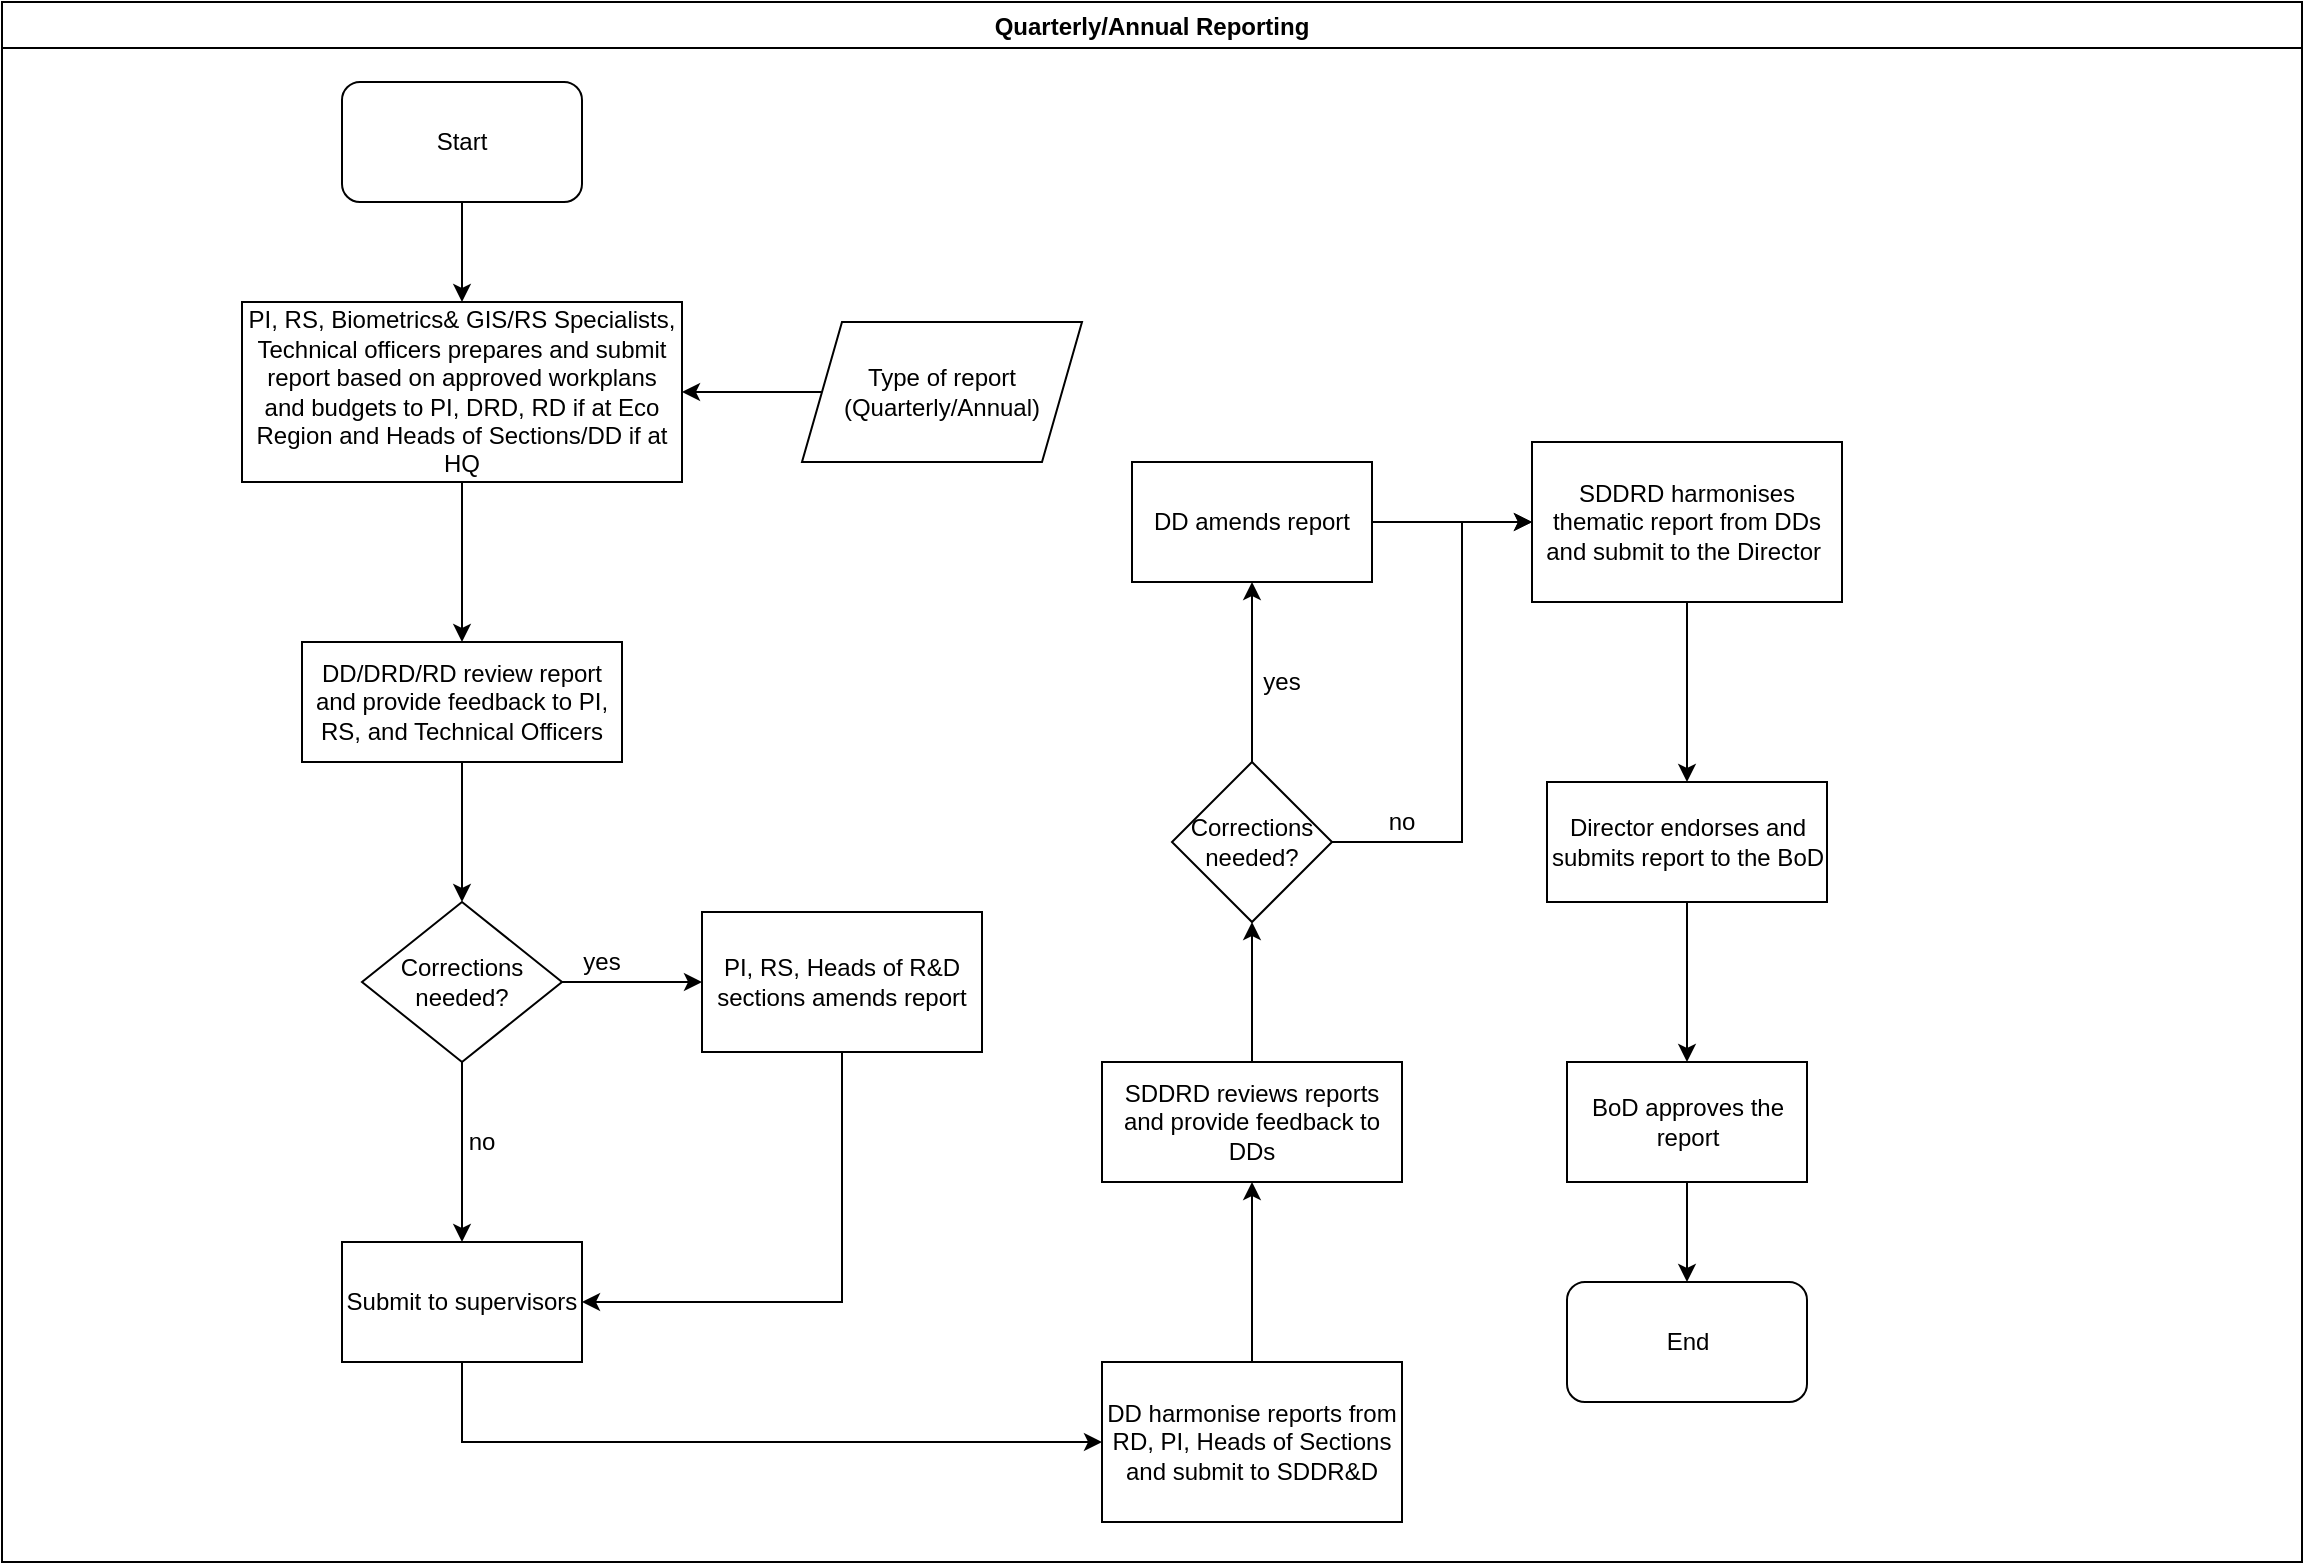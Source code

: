 <mxfile version="14.2.7" type="github">
  <diagram id="KoK0PCqbbtq8ZABcu_Ot" name="Page-1">
    <mxGraphModel dx="1038" dy="547" grid="1" gridSize="10" guides="1" tooltips="1" connect="1" arrows="1" fold="1" page="1" pageScale="1" pageWidth="1169" pageHeight="827" math="0" shadow="0">
      <root>
        <mxCell id="0" />
        <mxCell id="1" parent="0" />
        <mxCell id="OQvwtEZu1LkCvoDyPKeE-1" value="Quarterly/Annual Reporting" style="swimlane;" vertex="1" parent="1">
          <mxGeometry x="10" y="30" width="1150" height="780" as="geometry" />
        </mxCell>
        <mxCell id="OQvwtEZu1LkCvoDyPKeE-2" value="Start" style="rounded=1;whiteSpace=wrap;html=1;" vertex="1" parent="OQvwtEZu1LkCvoDyPKeE-1">
          <mxGeometry x="170" y="40" width="120" height="60" as="geometry" />
        </mxCell>
        <mxCell id="OQvwtEZu1LkCvoDyPKeE-6" value="PI, RS, Biometrics&amp;amp; GIS/RS Specialists, Technical officers prepares and submit report based on approved workplans and budgets to PI, DRD, RD if at Eco Region and Heads of Sections/DD if at HQ" style="rounded=0;whiteSpace=wrap;html=1;" vertex="1" parent="OQvwtEZu1LkCvoDyPKeE-1">
          <mxGeometry x="120" y="150" width="220" height="90" as="geometry" />
        </mxCell>
        <mxCell id="OQvwtEZu1LkCvoDyPKeE-5" value="" style="edgeStyle=orthogonalEdgeStyle;rounded=0;orthogonalLoop=1;jettySize=auto;html=1;" edge="1" parent="OQvwtEZu1LkCvoDyPKeE-1" source="OQvwtEZu1LkCvoDyPKeE-2" target="OQvwtEZu1LkCvoDyPKeE-6">
          <mxGeometry relative="1" as="geometry">
            <mxPoint x="230" y="180" as="targetPoint" />
          </mxGeometry>
        </mxCell>
        <mxCell id="OQvwtEZu1LkCvoDyPKeE-7" value="Type of report (Quarterly/Annual)" style="shape=parallelogram;perimeter=parallelogramPerimeter;whiteSpace=wrap;html=1;fixedSize=1;" vertex="1" parent="OQvwtEZu1LkCvoDyPKeE-1">
          <mxGeometry x="400" y="160" width="140" height="70" as="geometry" />
        </mxCell>
        <mxCell id="OQvwtEZu1LkCvoDyPKeE-9" value="" style="edgeStyle=orthogonalEdgeStyle;rounded=0;orthogonalLoop=1;jettySize=auto;html=1;" edge="1" parent="OQvwtEZu1LkCvoDyPKeE-1" source="OQvwtEZu1LkCvoDyPKeE-7" target="OQvwtEZu1LkCvoDyPKeE-6">
          <mxGeometry relative="1" as="geometry">
            <mxPoint x="390" y="195" as="targetPoint" />
          </mxGeometry>
        </mxCell>
        <mxCell id="OQvwtEZu1LkCvoDyPKeE-10" value="DD/DRD/RD review report and provide feedback to PI, RS, and Technical Officers" style="whiteSpace=wrap;html=1;rounded=0;" vertex="1" parent="OQvwtEZu1LkCvoDyPKeE-1">
          <mxGeometry x="150" y="320" width="160" height="60" as="geometry" />
        </mxCell>
        <mxCell id="OQvwtEZu1LkCvoDyPKeE-11" value="" style="edgeStyle=orthogonalEdgeStyle;rounded=0;orthogonalLoop=1;jettySize=auto;html=1;" edge="1" parent="OQvwtEZu1LkCvoDyPKeE-1" source="OQvwtEZu1LkCvoDyPKeE-6" target="OQvwtEZu1LkCvoDyPKeE-10">
          <mxGeometry relative="1" as="geometry" />
        </mxCell>
        <mxCell id="OQvwtEZu1LkCvoDyPKeE-14" value="PI, RS, Heads of R&amp;amp;D sections amends report" style="whiteSpace=wrap;html=1;rounded=0;" vertex="1" parent="OQvwtEZu1LkCvoDyPKeE-1">
          <mxGeometry x="350" y="455" width="140" height="70" as="geometry" />
        </mxCell>
        <mxCell id="OQvwtEZu1LkCvoDyPKeE-16" value="yes" style="text;html=1;strokeColor=none;fillColor=none;align=center;verticalAlign=middle;whiteSpace=wrap;rounded=0;" vertex="1" parent="OQvwtEZu1LkCvoDyPKeE-1">
          <mxGeometry x="280" y="470" width="40" height="20" as="geometry" />
        </mxCell>
        <mxCell id="OQvwtEZu1LkCvoDyPKeE-21" value="no" style="text;html=1;strokeColor=none;fillColor=none;align=center;verticalAlign=middle;whiteSpace=wrap;rounded=0;" vertex="1" parent="OQvwtEZu1LkCvoDyPKeE-1">
          <mxGeometry x="220" y="560" width="40" height="20" as="geometry" />
        </mxCell>
        <mxCell id="OQvwtEZu1LkCvoDyPKeE-22" value="DD harmonise reports from RD, PI, Heads of Sections and submit to SDDR&amp;amp;D" style="whiteSpace=wrap;html=1;rounded=0;" vertex="1" parent="OQvwtEZu1LkCvoDyPKeE-1">
          <mxGeometry x="550" y="680" width="150" height="80" as="geometry" />
        </mxCell>
        <mxCell id="OQvwtEZu1LkCvoDyPKeE-24" value="SDDRD reviews reports and provide feedback to DDs" style="whiteSpace=wrap;html=1;rounded=0;" vertex="1" parent="OQvwtEZu1LkCvoDyPKeE-1">
          <mxGeometry x="550" y="530" width="150" height="60" as="geometry" />
        </mxCell>
        <mxCell id="OQvwtEZu1LkCvoDyPKeE-25" value="" style="edgeStyle=orthogonalEdgeStyle;rounded=0;orthogonalLoop=1;jettySize=auto;html=1;" edge="1" parent="OQvwtEZu1LkCvoDyPKeE-1" source="OQvwtEZu1LkCvoDyPKeE-22" target="OQvwtEZu1LkCvoDyPKeE-24">
          <mxGeometry relative="1" as="geometry" />
        </mxCell>
        <mxCell id="OQvwtEZu1LkCvoDyPKeE-30" value="yes" style="text;html=1;strokeColor=none;fillColor=none;align=center;verticalAlign=middle;whiteSpace=wrap;rounded=0;" vertex="1" parent="OQvwtEZu1LkCvoDyPKeE-1">
          <mxGeometry x="620" y="330" width="40" height="20" as="geometry" />
        </mxCell>
        <mxCell id="OQvwtEZu1LkCvoDyPKeE-35" value="no" style="text;html=1;strokeColor=none;fillColor=none;align=center;verticalAlign=middle;whiteSpace=wrap;rounded=0;" vertex="1" parent="OQvwtEZu1LkCvoDyPKeE-1">
          <mxGeometry x="680" y="400" width="40" height="20" as="geometry" />
        </mxCell>
        <mxCell id="OQvwtEZu1LkCvoDyPKeE-37" value="Director endorses and submits report to the BoD" style="whiteSpace=wrap;html=1;rounded=0;" vertex="1" parent="OQvwtEZu1LkCvoDyPKeE-1">
          <mxGeometry x="772.5" y="390" width="140" height="60" as="geometry" />
        </mxCell>
        <mxCell id="OQvwtEZu1LkCvoDyPKeE-15" value="" style="edgeStyle=orthogonalEdgeStyle;rounded=0;orthogonalLoop=1;jettySize=auto;html=1;" edge="1" parent="1" source="OQvwtEZu1LkCvoDyPKeE-12" target="OQvwtEZu1LkCvoDyPKeE-14">
          <mxGeometry relative="1" as="geometry" />
        </mxCell>
        <mxCell id="OQvwtEZu1LkCvoDyPKeE-18" value="" style="edgeStyle=orthogonalEdgeStyle;rounded=0;orthogonalLoop=1;jettySize=auto;html=1;" edge="1" parent="1" source="OQvwtEZu1LkCvoDyPKeE-12" target="OQvwtEZu1LkCvoDyPKeE-17">
          <mxGeometry relative="1" as="geometry" />
        </mxCell>
        <mxCell id="OQvwtEZu1LkCvoDyPKeE-12" value="Corrections needed?" style="rhombus;whiteSpace=wrap;html=1;rounded=0;" vertex="1" parent="1">
          <mxGeometry x="190" y="480" width="100" height="80" as="geometry" />
        </mxCell>
        <mxCell id="OQvwtEZu1LkCvoDyPKeE-13" value="" style="edgeStyle=orthogonalEdgeStyle;rounded=0;orthogonalLoop=1;jettySize=auto;html=1;" edge="1" parent="1" source="OQvwtEZu1LkCvoDyPKeE-10" target="OQvwtEZu1LkCvoDyPKeE-12">
          <mxGeometry relative="1" as="geometry" />
        </mxCell>
        <mxCell id="OQvwtEZu1LkCvoDyPKeE-23" value="" style="edgeStyle=orthogonalEdgeStyle;rounded=0;orthogonalLoop=1;jettySize=auto;html=1;entryX=0;entryY=0.5;entryDx=0;entryDy=0;" edge="1" parent="1" source="OQvwtEZu1LkCvoDyPKeE-17" target="OQvwtEZu1LkCvoDyPKeE-22">
          <mxGeometry relative="1" as="geometry">
            <Array as="points">
              <mxPoint x="240" y="750" />
            </Array>
          </mxGeometry>
        </mxCell>
        <mxCell id="OQvwtEZu1LkCvoDyPKeE-17" value="Submit to supervisors" style="whiteSpace=wrap;html=1;rounded=0;" vertex="1" parent="1">
          <mxGeometry x="180" y="650" width="120" height="60" as="geometry" />
        </mxCell>
        <mxCell id="OQvwtEZu1LkCvoDyPKeE-20" value="" style="edgeStyle=orthogonalEdgeStyle;rounded=0;orthogonalLoop=1;jettySize=auto;html=1;entryX=1;entryY=0.5;entryDx=0;entryDy=0;" edge="1" parent="1" source="OQvwtEZu1LkCvoDyPKeE-14" target="OQvwtEZu1LkCvoDyPKeE-17">
          <mxGeometry relative="1" as="geometry">
            <mxPoint x="430" y="640" as="targetPoint" />
            <Array as="points">
              <mxPoint x="430" y="680" />
            </Array>
          </mxGeometry>
        </mxCell>
        <mxCell id="OQvwtEZu1LkCvoDyPKeE-29" value="" style="edgeStyle=orthogonalEdgeStyle;rounded=0;orthogonalLoop=1;jettySize=auto;html=1;" edge="1" parent="1" source="OQvwtEZu1LkCvoDyPKeE-26" target="OQvwtEZu1LkCvoDyPKeE-28">
          <mxGeometry relative="1" as="geometry" />
        </mxCell>
        <mxCell id="OQvwtEZu1LkCvoDyPKeE-34" value="" style="edgeStyle=orthogonalEdgeStyle;rounded=0;orthogonalLoop=1;jettySize=auto;html=1;entryX=0;entryY=0.5;entryDx=0;entryDy=0;" edge="1" parent="1" source="OQvwtEZu1LkCvoDyPKeE-26" target="OQvwtEZu1LkCvoDyPKeE-31">
          <mxGeometry relative="1" as="geometry">
            <mxPoint x="735" y="450" as="targetPoint" />
            <Array as="points">
              <mxPoint x="740" y="450" />
              <mxPoint x="740" y="290" />
            </Array>
          </mxGeometry>
        </mxCell>
        <mxCell id="OQvwtEZu1LkCvoDyPKeE-26" value="&lt;div&gt;Corrections &lt;br&gt;&lt;/div&gt;&lt;div&gt;needed?&lt;/div&gt;" style="rhombus;whiteSpace=wrap;html=1;rounded=0;" vertex="1" parent="1">
          <mxGeometry x="595" y="410" width="80" height="80" as="geometry" />
        </mxCell>
        <mxCell id="OQvwtEZu1LkCvoDyPKeE-27" value="" style="edgeStyle=orthogonalEdgeStyle;rounded=0;orthogonalLoop=1;jettySize=auto;html=1;" edge="1" parent="1" source="OQvwtEZu1LkCvoDyPKeE-24" target="OQvwtEZu1LkCvoDyPKeE-26">
          <mxGeometry relative="1" as="geometry" />
        </mxCell>
        <mxCell id="OQvwtEZu1LkCvoDyPKeE-32" value="" style="edgeStyle=orthogonalEdgeStyle;rounded=0;orthogonalLoop=1;jettySize=auto;html=1;" edge="1" parent="1" source="OQvwtEZu1LkCvoDyPKeE-28" target="OQvwtEZu1LkCvoDyPKeE-31">
          <mxGeometry relative="1" as="geometry" />
        </mxCell>
        <mxCell id="OQvwtEZu1LkCvoDyPKeE-28" value="DD amends report" style="whiteSpace=wrap;html=1;rounded=0;" vertex="1" parent="1">
          <mxGeometry x="575" y="260" width="120" height="60" as="geometry" />
        </mxCell>
        <mxCell id="OQvwtEZu1LkCvoDyPKeE-38" value="" style="edgeStyle=orthogonalEdgeStyle;rounded=0;orthogonalLoop=1;jettySize=auto;html=1;" edge="1" parent="1" source="OQvwtEZu1LkCvoDyPKeE-31" target="OQvwtEZu1LkCvoDyPKeE-37">
          <mxGeometry relative="1" as="geometry" />
        </mxCell>
        <mxCell id="OQvwtEZu1LkCvoDyPKeE-31" value="SDDRD harmonises thematic report from DDs and submit to the Director&amp;nbsp; " style="whiteSpace=wrap;html=1;rounded=0;" vertex="1" parent="1">
          <mxGeometry x="775" y="250" width="155" height="80" as="geometry" />
        </mxCell>
        <mxCell id="OQvwtEZu1LkCvoDyPKeE-42" value="" style="edgeStyle=orthogonalEdgeStyle;rounded=0;orthogonalLoop=1;jettySize=auto;html=1;" edge="1" parent="1" source="OQvwtEZu1LkCvoDyPKeE-39" target="OQvwtEZu1LkCvoDyPKeE-43">
          <mxGeometry relative="1" as="geometry">
            <mxPoint x="852.5" y="700" as="targetPoint" />
          </mxGeometry>
        </mxCell>
        <mxCell id="OQvwtEZu1LkCvoDyPKeE-39" value="BoD approves the report" style="whiteSpace=wrap;html=1;rounded=0;" vertex="1" parent="1">
          <mxGeometry x="792.5" y="560" width="120" height="60" as="geometry" />
        </mxCell>
        <mxCell id="OQvwtEZu1LkCvoDyPKeE-40" value="" style="edgeStyle=orthogonalEdgeStyle;rounded=0;orthogonalLoop=1;jettySize=auto;html=1;" edge="1" parent="1" source="OQvwtEZu1LkCvoDyPKeE-37" target="OQvwtEZu1LkCvoDyPKeE-39">
          <mxGeometry relative="1" as="geometry" />
        </mxCell>
        <mxCell id="OQvwtEZu1LkCvoDyPKeE-43" value="End" style="rounded=1;whiteSpace=wrap;html=1;" vertex="1" parent="1">
          <mxGeometry x="792.5" y="670" width="120" height="60" as="geometry" />
        </mxCell>
      </root>
    </mxGraphModel>
  </diagram>
</mxfile>
